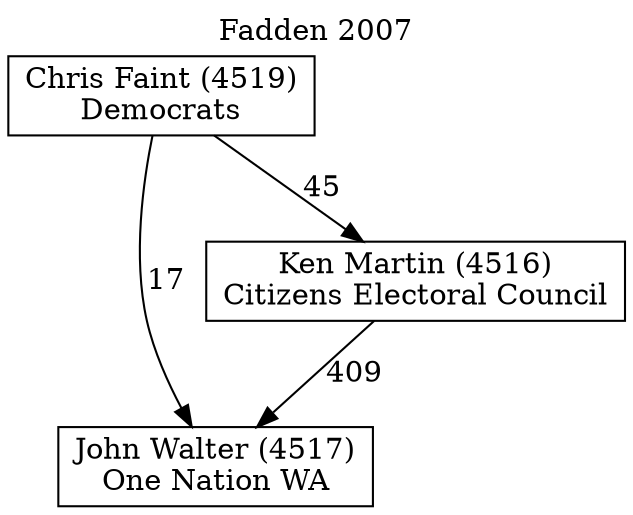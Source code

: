 // House preference flow
digraph "John Walter (4517)_Fadden_2007" {
	graph [label="Fadden 2007" labelloc=t mclimit=10]
	node [shape=box]
	"John Walter (4517)" [label="John Walter (4517)
One Nation WA"]
	"Ken Martin (4516)" [label="Ken Martin (4516)
Citizens Electoral Council"]
	"Chris Faint (4519)" [label="Chris Faint (4519)
Democrats"]
	"Ken Martin (4516)" -> "John Walter (4517)" [label=409]
	"Chris Faint (4519)" -> "Ken Martin (4516)" [label=45]
	"Chris Faint (4519)" -> "John Walter (4517)" [label=17]
}
